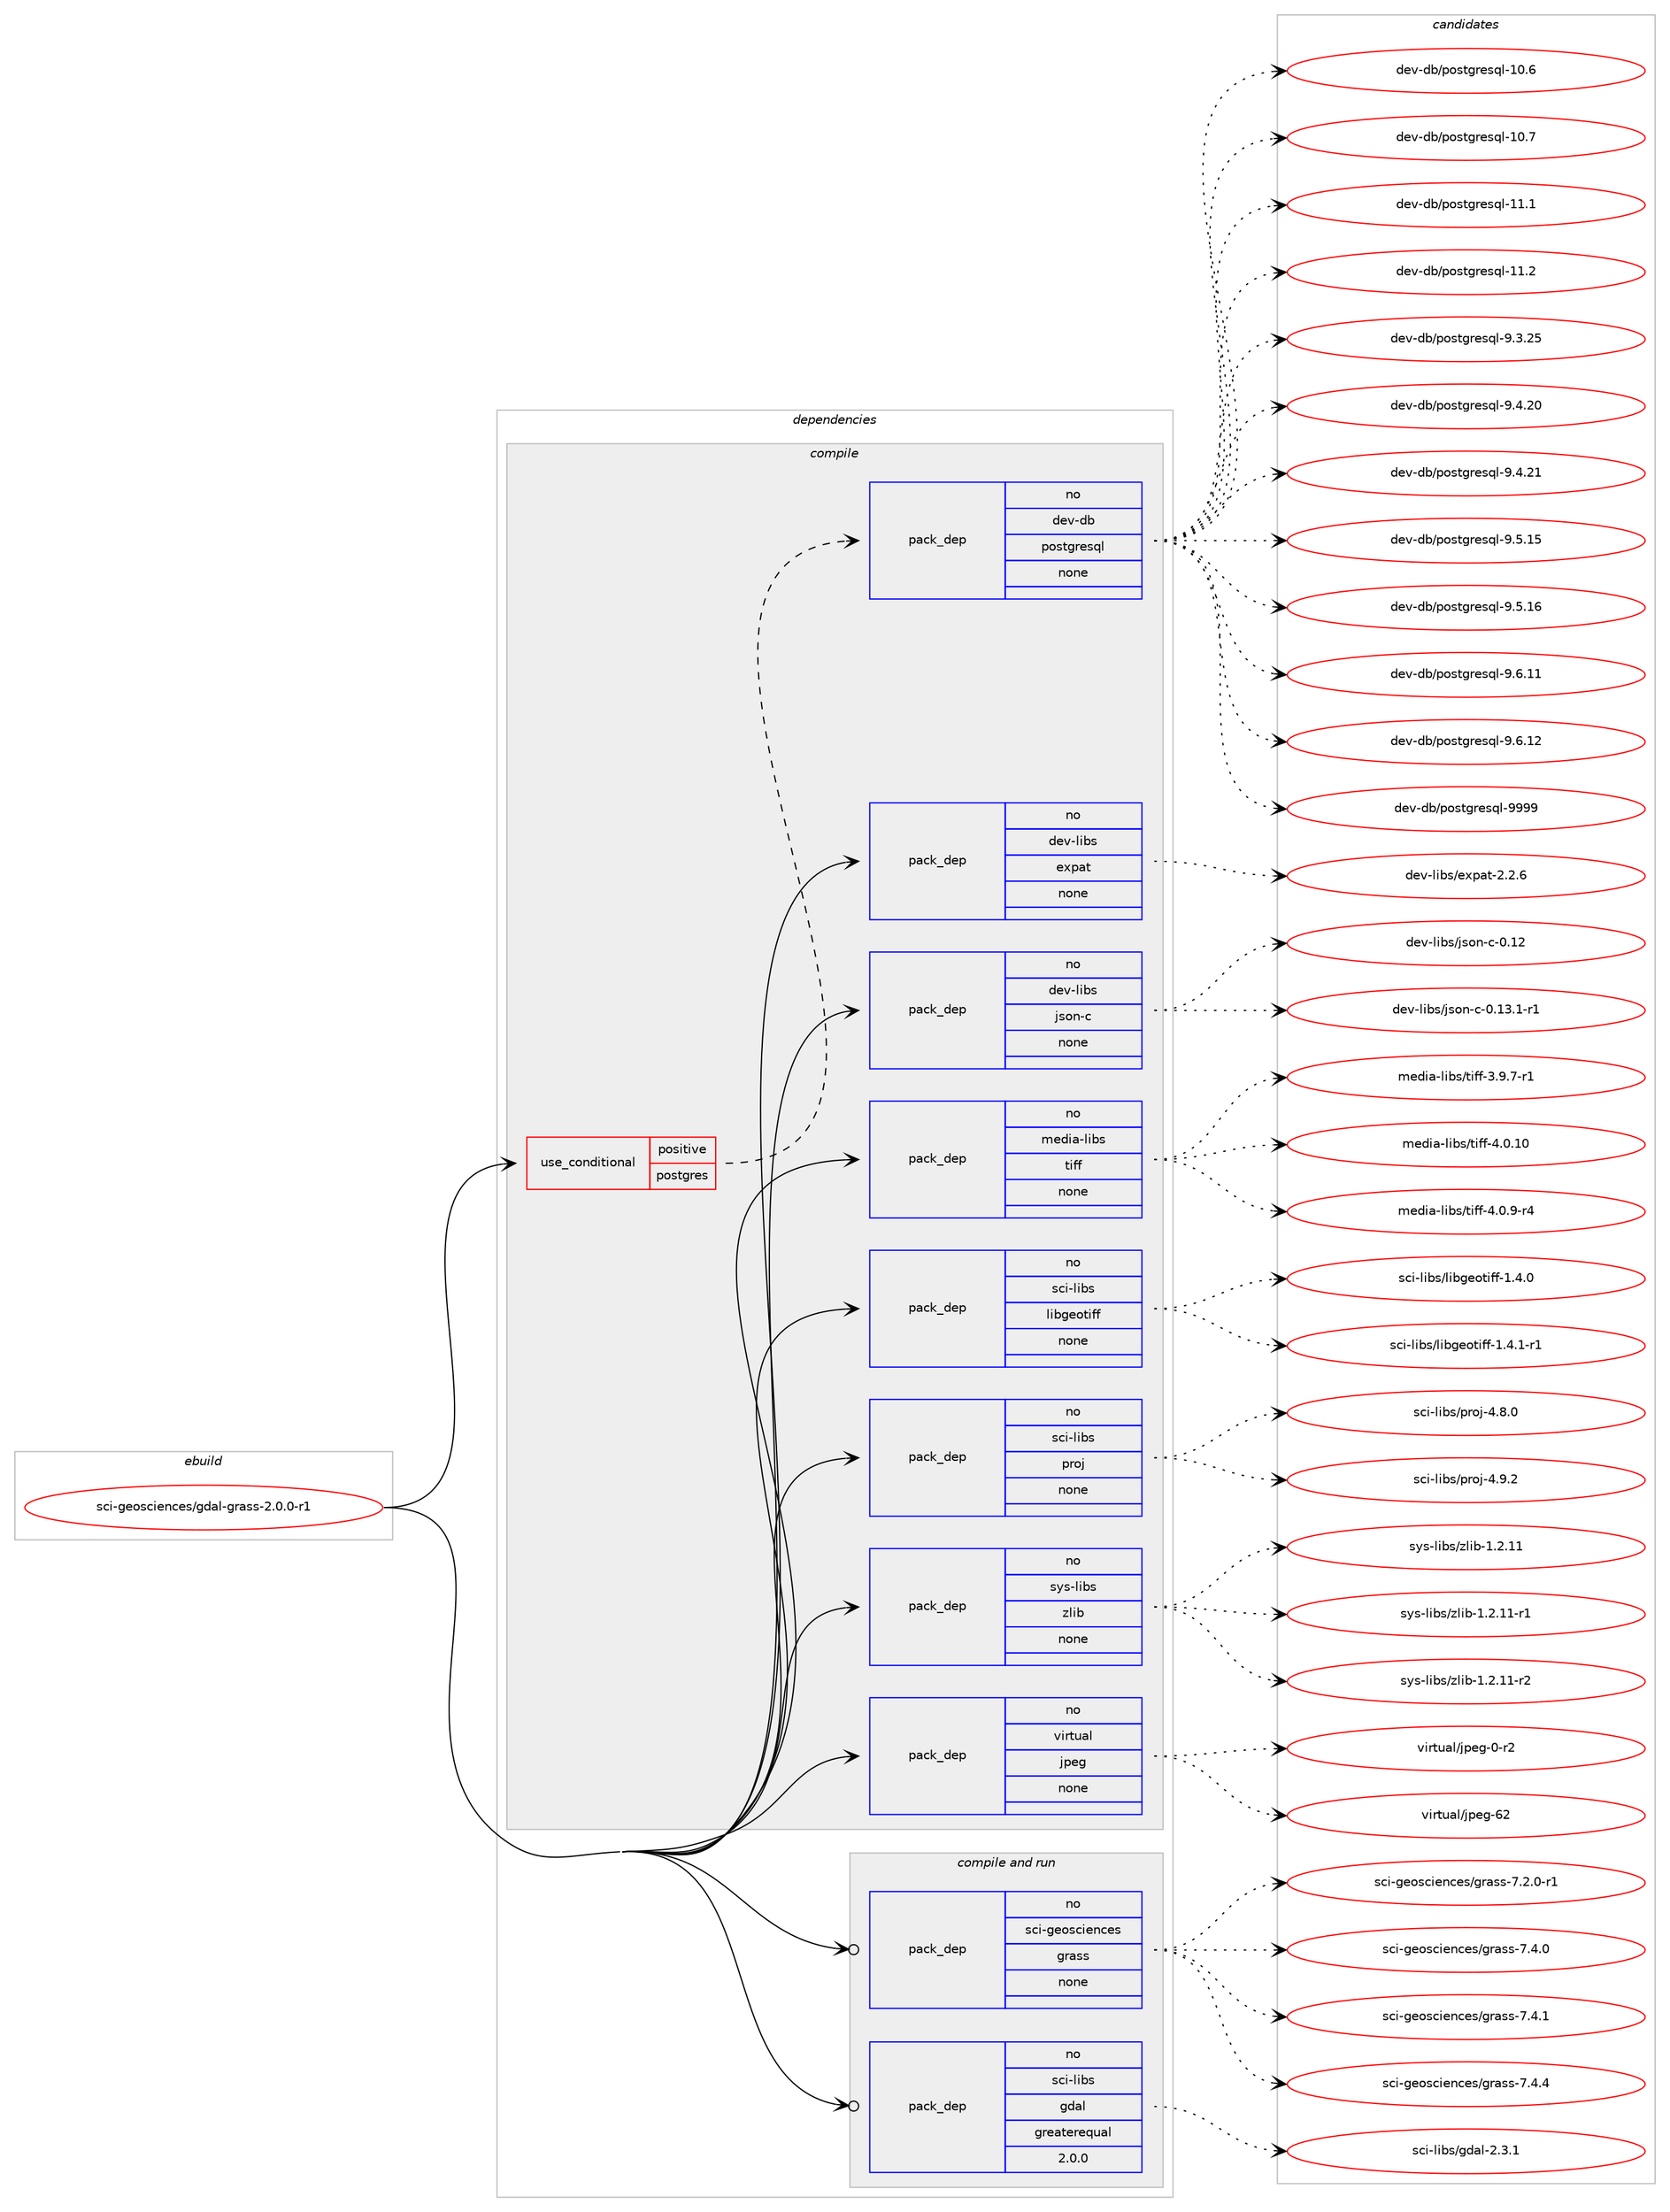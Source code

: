 digraph prolog {

# *************
# Graph options
# *************

newrank=true;
concentrate=true;
compound=true;
graph [rankdir=LR,fontname=Helvetica,fontsize=10,ranksep=1.5];#, ranksep=2.5, nodesep=0.2];
edge  [arrowhead=vee];
node  [fontname=Helvetica,fontsize=10];

# **********
# The ebuild
# **********

subgraph cluster_leftcol {
color=gray;
rank=same;
label=<<i>ebuild</i>>;
id [label="sci-geosciences/gdal-grass-2.0.0-r1", color=red, width=4, href="../sci-geosciences/gdal-grass-2.0.0-r1.svg"];
}

# ****************
# The dependencies
# ****************

subgraph cluster_midcol {
color=gray;
label=<<i>dependencies</i>>;
subgraph cluster_compile {
fillcolor="#eeeeee";
style=filled;
label=<<i>compile</i>>;
subgraph cond452704 {
dependency1690314 [label=<<TABLE BORDER="0" CELLBORDER="1" CELLSPACING="0" CELLPADDING="4"><TR><TD ROWSPAN="3" CELLPADDING="10">use_conditional</TD></TR><TR><TD>positive</TD></TR><TR><TD>postgres</TD></TR></TABLE>>, shape=none, color=red];
subgraph pack1209919 {
dependency1690315 [label=<<TABLE BORDER="0" CELLBORDER="1" CELLSPACING="0" CELLPADDING="4" WIDTH="220"><TR><TD ROWSPAN="6" CELLPADDING="30">pack_dep</TD></TR><TR><TD WIDTH="110">no</TD></TR><TR><TD>dev-db</TD></TR><TR><TD>postgresql</TD></TR><TR><TD>none</TD></TR><TR><TD></TD></TR></TABLE>>, shape=none, color=blue];
}
dependency1690314:e -> dependency1690315:w [weight=20,style="dashed",arrowhead="vee"];
}
id:e -> dependency1690314:w [weight=20,style="solid",arrowhead="vee"];
subgraph pack1209920 {
dependency1690316 [label=<<TABLE BORDER="0" CELLBORDER="1" CELLSPACING="0" CELLPADDING="4" WIDTH="220"><TR><TD ROWSPAN="6" CELLPADDING="30">pack_dep</TD></TR><TR><TD WIDTH="110">no</TD></TR><TR><TD>dev-libs</TD></TR><TR><TD>expat</TD></TR><TR><TD>none</TD></TR><TR><TD></TD></TR></TABLE>>, shape=none, color=blue];
}
id:e -> dependency1690316:w [weight=20,style="solid",arrowhead="vee"];
subgraph pack1209921 {
dependency1690317 [label=<<TABLE BORDER="0" CELLBORDER="1" CELLSPACING="0" CELLPADDING="4" WIDTH="220"><TR><TD ROWSPAN="6" CELLPADDING="30">pack_dep</TD></TR><TR><TD WIDTH="110">no</TD></TR><TR><TD>dev-libs</TD></TR><TR><TD>json-c</TD></TR><TR><TD>none</TD></TR><TR><TD></TD></TR></TABLE>>, shape=none, color=blue];
}
id:e -> dependency1690317:w [weight=20,style="solid",arrowhead="vee"];
subgraph pack1209922 {
dependency1690318 [label=<<TABLE BORDER="0" CELLBORDER="1" CELLSPACING="0" CELLPADDING="4" WIDTH="220"><TR><TD ROWSPAN="6" CELLPADDING="30">pack_dep</TD></TR><TR><TD WIDTH="110">no</TD></TR><TR><TD>media-libs</TD></TR><TR><TD>tiff</TD></TR><TR><TD>none</TD></TR><TR><TD></TD></TR></TABLE>>, shape=none, color=blue];
}
id:e -> dependency1690318:w [weight=20,style="solid",arrowhead="vee"];
subgraph pack1209923 {
dependency1690319 [label=<<TABLE BORDER="0" CELLBORDER="1" CELLSPACING="0" CELLPADDING="4" WIDTH="220"><TR><TD ROWSPAN="6" CELLPADDING="30">pack_dep</TD></TR><TR><TD WIDTH="110">no</TD></TR><TR><TD>sci-libs</TD></TR><TR><TD>libgeotiff</TD></TR><TR><TD>none</TD></TR><TR><TD></TD></TR></TABLE>>, shape=none, color=blue];
}
id:e -> dependency1690319:w [weight=20,style="solid",arrowhead="vee"];
subgraph pack1209924 {
dependency1690320 [label=<<TABLE BORDER="0" CELLBORDER="1" CELLSPACING="0" CELLPADDING="4" WIDTH="220"><TR><TD ROWSPAN="6" CELLPADDING="30">pack_dep</TD></TR><TR><TD WIDTH="110">no</TD></TR><TR><TD>sci-libs</TD></TR><TR><TD>proj</TD></TR><TR><TD>none</TD></TR><TR><TD></TD></TR></TABLE>>, shape=none, color=blue];
}
id:e -> dependency1690320:w [weight=20,style="solid",arrowhead="vee"];
subgraph pack1209925 {
dependency1690321 [label=<<TABLE BORDER="0" CELLBORDER="1" CELLSPACING="0" CELLPADDING="4" WIDTH="220"><TR><TD ROWSPAN="6" CELLPADDING="30">pack_dep</TD></TR><TR><TD WIDTH="110">no</TD></TR><TR><TD>sys-libs</TD></TR><TR><TD>zlib</TD></TR><TR><TD>none</TD></TR><TR><TD></TD></TR></TABLE>>, shape=none, color=blue];
}
id:e -> dependency1690321:w [weight=20,style="solid",arrowhead="vee"];
subgraph pack1209926 {
dependency1690322 [label=<<TABLE BORDER="0" CELLBORDER="1" CELLSPACING="0" CELLPADDING="4" WIDTH="220"><TR><TD ROWSPAN="6" CELLPADDING="30">pack_dep</TD></TR><TR><TD WIDTH="110">no</TD></TR><TR><TD>virtual</TD></TR><TR><TD>jpeg</TD></TR><TR><TD>none</TD></TR><TR><TD></TD></TR></TABLE>>, shape=none, color=blue];
}
id:e -> dependency1690322:w [weight=20,style="solid",arrowhead="vee"];
}
subgraph cluster_compileandrun {
fillcolor="#eeeeee";
style=filled;
label=<<i>compile and run</i>>;
subgraph pack1209927 {
dependency1690323 [label=<<TABLE BORDER="0" CELLBORDER="1" CELLSPACING="0" CELLPADDING="4" WIDTH="220"><TR><TD ROWSPAN="6" CELLPADDING="30">pack_dep</TD></TR><TR><TD WIDTH="110">no</TD></TR><TR><TD>sci-geosciences</TD></TR><TR><TD>grass</TD></TR><TR><TD>none</TD></TR><TR><TD></TD></TR></TABLE>>, shape=none, color=blue];
}
id:e -> dependency1690323:w [weight=20,style="solid",arrowhead="odotvee"];
subgraph pack1209928 {
dependency1690324 [label=<<TABLE BORDER="0" CELLBORDER="1" CELLSPACING="0" CELLPADDING="4" WIDTH="220"><TR><TD ROWSPAN="6" CELLPADDING="30">pack_dep</TD></TR><TR><TD WIDTH="110">no</TD></TR><TR><TD>sci-libs</TD></TR><TR><TD>gdal</TD></TR><TR><TD>greaterequal</TD></TR><TR><TD>2.0.0</TD></TR></TABLE>>, shape=none, color=blue];
}
id:e -> dependency1690324:w [weight=20,style="solid",arrowhead="odotvee"];
}
subgraph cluster_run {
fillcolor="#eeeeee";
style=filled;
label=<<i>run</i>>;
}
}

# **************
# The candidates
# **************

subgraph cluster_choices {
rank=same;
color=gray;
label=<<i>candidates</i>>;

subgraph choice1209919 {
color=black;
nodesep=1;
choice1001011184510098471121111151161031141011151131084549484654 [label="dev-db/postgresql-10.6", color=red, width=4,href="../dev-db/postgresql-10.6.svg"];
choice1001011184510098471121111151161031141011151131084549484655 [label="dev-db/postgresql-10.7", color=red, width=4,href="../dev-db/postgresql-10.7.svg"];
choice1001011184510098471121111151161031141011151131084549494649 [label="dev-db/postgresql-11.1", color=red, width=4,href="../dev-db/postgresql-11.1.svg"];
choice1001011184510098471121111151161031141011151131084549494650 [label="dev-db/postgresql-11.2", color=red, width=4,href="../dev-db/postgresql-11.2.svg"];
choice10010111845100984711211111511610311410111511310845574651465053 [label="dev-db/postgresql-9.3.25", color=red, width=4,href="../dev-db/postgresql-9.3.25.svg"];
choice10010111845100984711211111511610311410111511310845574652465048 [label="dev-db/postgresql-9.4.20", color=red, width=4,href="../dev-db/postgresql-9.4.20.svg"];
choice10010111845100984711211111511610311410111511310845574652465049 [label="dev-db/postgresql-9.4.21", color=red, width=4,href="../dev-db/postgresql-9.4.21.svg"];
choice10010111845100984711211111511610311410111511310845574653464953 [label="dev-db/postgresql-9.5.15", color=red, width=4,href="../dev-db/postgresql-9.5.15.svg"];
choice10010111845100984711211111511610311410111511310845574653464954 [label="dev-db/postgresql-9.5.16", color=red, width=4,href="../dev-db/postgresql-9.5.16.svg"];
choice10010111845100984711211111511610311410111511310845574654464949 [label="dev-db/postgresql-9.6.11", color=red, width=4,href="../dev-db/postgresql-9.6.11.svg"];
choice10010111845100984711211111511610311410111511310845574654464950 [label="dev-db/postgresql-9.6.12", color=red, width=4,href="../dev-db/postgresql-9.6.12.svg"];
choice1001011184510098471121111151161031141011151131084557575757 [label="dev-db/postgresql-9999", color=red, width=4,href="../dev-db/postgresql-9999.svg"];
dependency1690315:e -> choice1001011184510098471121111151161031141011151131084549484654:w [style=dotted,weight="100"];
dependency1690315:e -> choice1001011184510098471121111151161031141011151131084549484655:w [style=dotted,weight="100"];
dependency1690315:e -> choice1001011184510098471121111151161031141011151131084549494649:w [style=dotted,weight="100"];
dependency1690315:e -> choice1001011184510098471121111151161031141011151131084549494650:w [style=dotted,weight="100"];
dependency1690315:e -> choice10010111845100984711211111511610311410111511310845574651465053:w [style=dotted,weight="100"];
dependency1690315:e -> choice10010111845100984711211111511610311410111511310845574652465048:w [style=dotted,weight="100"];
dependency1690315:e -> choice10010111845100984711211111511610311410111511310845574652465049:w [style=dotted,weight="100"];
dependency1690315:e -> choice10010111845100984711211111511610311410111511310845574653464953:w [style=dotted,weight="100"];
dependency1690315:e -> choice10010111845100984711211111511610311410111511310845574653464954:w [style=dotted,weight="100"];
dependency1690315:e -> choice10010111845100984711211111511610311410111511310845574654464949:w [style=dotted,weight="100"];
dependency1690315:e -> choice10010111845100984711211111511610311410111511310845574654464950:w [style=dotted,weight="100"];
dependency1690315:e -> choice1001011184510098471121111151161031141011151131084557575757:w [style=dotted,weight="100"];
}
subgraph choice1209920 {
color=black;
nodesep=1;
choice10010111845108105981154710112011297116455046504654 [label="dev-libs/expat-2.2.6", color=red, width=4,href="../dev-libs/expat-2.2.6.svg"];
dependency1690316:e -> choice10010111845108105981154710112011297116455046504654:w [style=dotted,weight="100"];
}
subgraph choice1209921 {
color=black;
nodesep=1;
choice10010111845108105981154710611511111045994548464950 [label="dev-libs/json-c-0.12", color=red, width=4,href="../dev-libs/json-c-0.12.svg"];
choice1001011184510810598115471061151111104599454846495146494511449 [label="dev-libs/json-c-0.13.1-r1", color=red, width=4,href="../dev-libs/json-c-0.13.1-r1.svg"];
dependency1690317:e -> choice10010111845108105981154710611511111045994548464950:w [style=dotted,weight="100"];
dependency1690317:e -> choice1001011184510810598115471061151111104599454846495146494511449:w [style=dotted,weight="100"];
}
subgraph choice1209922 {
color=black;
nodesep=1;
choice109101100105974510810598115471161051021024551465746554511449 [label="media-libs/tiff-3.9.7-r1", color=red, width=4,href="../media-libs/tiff-3.9.7-r1.svg"];
choice1091011001059745108105981154711610510210245524648464948 [label="media-libs/tiff-4.0.10", color=red, width=4,href="../media-libs/tiff-4.0.10.svg"];
choice109101100105974510810598115471161051021024552464846574511452 [label="media-libs/tiff-4.0.9-r4", color=red, width=4,href="../media-libs/tiff-4.0.9-r4.svg"];
dependency1690318:e -> choice109101100105974510810598115471161051021024551465746554511449:w [style=dotted,weight="100"];
dependency1690318:e -> choice1091011001059745108105981154711610510210245524648464948:w [style=dotted,weight="100"];
dependency1690318:e -> choice109101100105974510810598115471161051021024552464846574511452:w [style=dotted,weight="100"];
}
subgraph choice1209923 {
color=black;
nodesep=1;
choice1159910545108105981154710810598103101111116105102102454946524648 [label="sci-libs/libgeotiff-1.4.0", color=red, width=4,href="../sci-libs/libgeotiff-1.4.0.svg"];
choice11599105451081059811547108105981031011111161051021024549465246494511449 [label="sci-libs/libgeotiff-1.4.1-r1", color=red, width=4,href="../sci-libs/libgeotiff-1.4.1-r1.svg"];
dependency1690319:e -> choice1159910545108105981154710810598103101111116105102102454946524648:w [style=dotted,weight="100"];
dependency1690319:e -> choice11599105451081059811547108105981031011111161051021024549465246494511449:w [style=dotted,weight="100"];
}
subgraph choice1209924 {
color=black;
nodesep=1;
choice11599105451081059811547112114111106455246564648 [label="sci-libs/proj-4.8.0", color=red, width=4,href="../sci-libs/proj-4.8.0.svg"];
choice11599105451081059811547112114111106455246574650 [label="sci-libs/proj-4.9.2", color=red, width=4,href="../sci-libs/proj-4.9.2.svg"];
dependency1690320:e -> choice11599105451081059811547112114111106455246564648:w [style=dotted,weight="100"];
dependency1690320:e -> choice11599105451081059811547112114111106455246574650:w [style=dotted,weight="100"];
}
subgraph choice1209925 {
color=black;
nodesep=1;
choice1151211154510810598115471221081059845494650464949 [label="sys-libs/zlib-1.2.11", color=red, width=4,href="../sys-libs/zlib-1.2.11.svg"];
choice11512111545108105981154712210810598454946504649494511449 [label="sys-libs/zlib-1.2.11-r1", color=red, width=4,href="../sys-libs/zlib-1.2.11-r1.svg"];
choice11512111545108105981154712210810598454946504649494511450 [label="sys-libs/zlib-1.2.11-r2", color=red, width=4,href="../sys-libs/zlib-1.2.11-r2.svg"];
dependency1690321:e -> choice1151211154510810598115471221081059845494650464949:w [style=dotted,weight="100"];
dependency1690321:e -> choice11512111545108105981154712210810598454946504649494511449:w [style=dotted,weight="100"];
dependency1690321:e -> choice11512111545108105981154712210810598454946504649494511450:w [style=dotted,weight="100"];
}
subgraph choice1209926 {
color=black;
nodesep=1;
choice118105114116117971084710611210110345484511450 [label="virtual/jpeg-0-r2", color=red, width=4,href="../virtual/jpeg-0-r2.svg"];
choice1181051141161179710847106112101103455450 [label="virtual/jpeg-62", color=red, width=4,href="../virtual/jpeg-62.svg"];
dependency1690322:e -> choice118105114116117971084710611210110345484511450:w [style=dotted,weight="100"];
dependency1690322:e -> choice1181051141161179710847106112101103455450:w [style=dotted,weight="100"];
}
subgraph choice1209927 {
color=black;
nodesep=1;
choice1159910545103101111115991051011109910111547103114971151154555465046484511449 [label="sci-geosciences/grass-7.2.0-r1", color=red, width=4,href="../sci-geosciences/grass-7.2.0-r1.svg"];
choice115991054510310111111599105101110991011154710311497115115455546524648 [label="sci-geosciences/grass-7.4.0", color=red, width=4,href="../sci-geosciences/grass-7.4.0.svg"];
choice115991054510310111111599105101110991011154710311497115115455546524649 [label="sci-geosciences/grass-7.4.1", color=red, width=4,href="../sci-geosciences/grass-7.4.1.svg"];
choice115991054510310111111599105101110991011154710311497115115455546524652 [label="sci-geosciences/grass-7.4.4", color=red, width=4,href="../sci-geosciences/grass-7.4.4.svg"];
dependency1690323:e -> choice1159910545103101111115991051011109910111547103114971151154555465046484511449:w [style=dotted,weight="100"];
dependency1690323:e -> choice115991054510310111111599105101110991011154710311497115115455546524648:w [style=dotted,weight="100"];
dependency1690323:e -> choice115991054510310111111599105101110991011154710311497115115455546524649:w [style=dotted,weight="100"];
dependency1690323:e -> choice115991054510310111111599105101110991011154710311497115115455546524652:w [style=dotted,weight="100"];
}
subgraph choice1209928 {
color=black;
nodesep=1;
choice1159910545108105981154710310097108455046514649 [label="sci-libs/gdal-2.3.1", color=red, width=4,href="../sci-libs/gdal-2.3.1.svg"];
dependency1690324:e -> choice1159910545108105981154710310097108455046514649:w [style=dotted,weight="100"];
}
}

}
